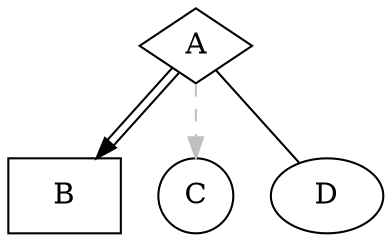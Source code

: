 digraph test2 {

  A [shape=diamond]
  B [shape=box]
  C [shape=circle]

  A -> B [color="black:invis:black"]
  A -> C [style=dashed, color=grey]
  A -> D [pennnnnnnnnnnwidth=257, arrowhead=none]

}
